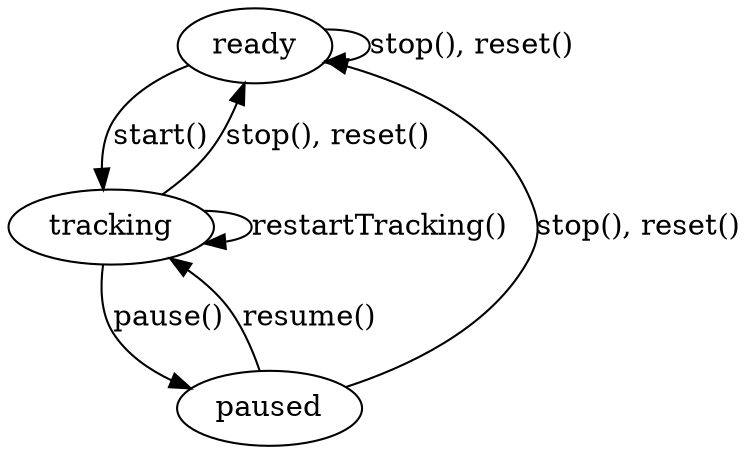 digraph G {
  "ready" -> "tracking" [label="start()"];
  "ready" -> "ready" [label="stop(), reset()"];

  "tracking" -> "tracking" [label="restartTracking()"];
  "tracking" -> "ready" [label="stop(), reset()"];
  "tracking" -> "paused" [label="pause()"];

  "paused" -> "ready" [label="stop(), reset()"];
  "paused" -> "tracking" [label="resume()"];
}
